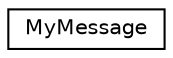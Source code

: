 digraph "Graphical Class Hierarchy"
{
 // LATEX_PDF_SIZE
  edge [fontname="Helvetica",fontsize="10",labelfontname="Helvetica",labelfontsize="10"];
  node [fontname="Helvetica",fontsize="10",shape=record];
  rankdir="LR";
  Node0 [label="MyMessage",height=0.2,width=0.4,color="black", fillcolor="white", style="filled",URL="$classMyMessage.html",tooltip=" "];
}
